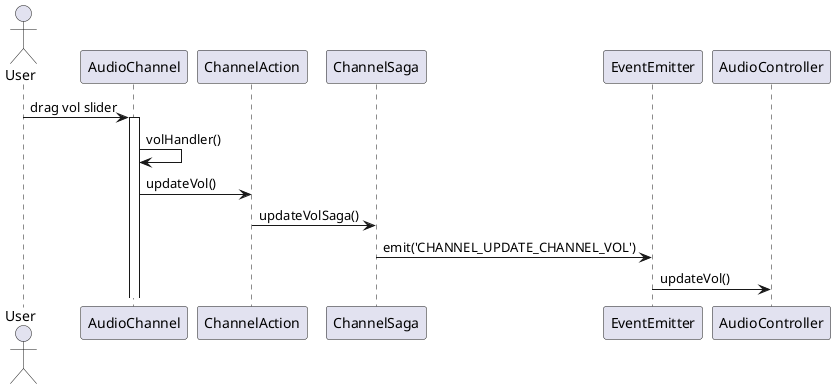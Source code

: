 @startuml
actor User

User -> AudioChannel: drag vol slider
activate AudioChannel
AudioChannel -> AudioChannel: volHandler()
AudioChannel -> ChannelAction: updateVol()
ChannelAction -> ChannelSaga: updateVolSaga()
ChannelSaga -> EventEmitter: emit('CHANNEL_UPDATE_CHANNEL_VOL')
EventEmitter -> AudioController: updateVol()
@enduml